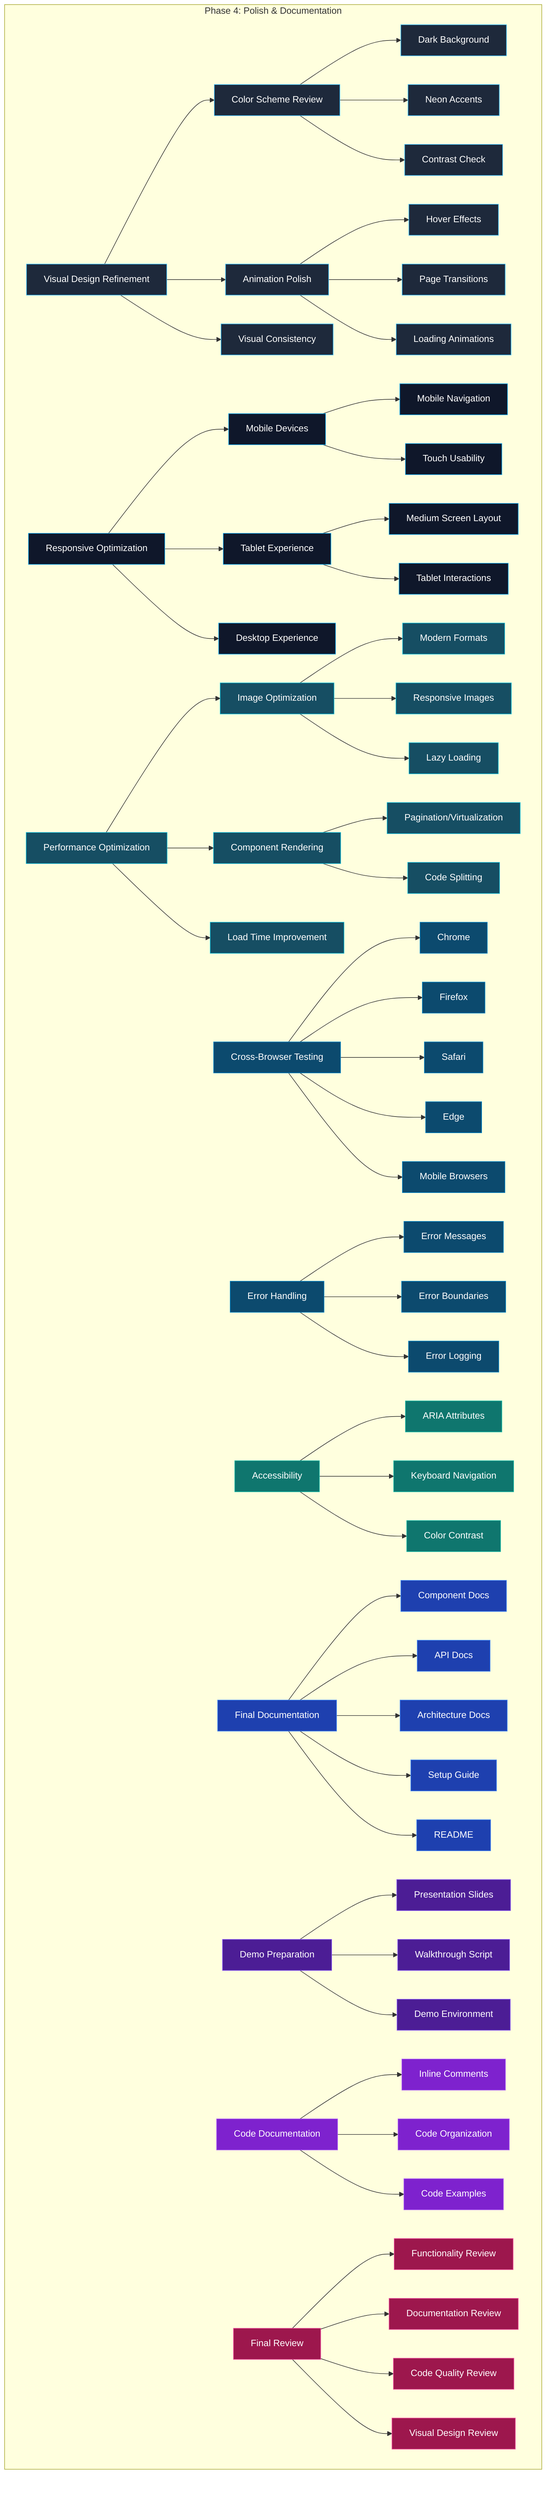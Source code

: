 flowchart TB
    subgraph "Phase 4: Polish & Documentation"
        %% Visual Refinement
        A[Visual Design Refinement] --> B[Color Scheme Review]
        A --> C[Animation Polish]
        A --> D[Visual Consistency]
        B --> B1[Dark Background]
        B --> B2[Neon Accents]
        B --> B3[Contrast Check]
        C --> C1[Hover Effects]
        C --> C2[Page Transitions]
        C --> C3[Loading Animations]
        
        %% Responsive Design
        E[Responsive Optimization] --> F[Mobile Devices]
        E --> G[Tablet Experience]
        E --> H[Desktop Experience]
        F --> F1[Mobile Navigation]
        F --> F2[Touch Usability]
        G --> G1[Medium Screen Layout]
        G --> G2[Tablet Interactions]
        
        %% Performance
        I[Performance Optimization] --> J[Image Optimization]
        I --> K[Component Rendering]
        I --> L[Load Time Improvement]
        J --> J1[Modern Formats]
        J --> J2[Responsive Images]
        J --> J3[Lazy Loading]
        K --> K1[Pagination/Virtualization]
        K --> K2[Code Splitting]
        
        %% Cross-Browser & Errors
        M[Cross-Browser Testing] --> N[Chrome]
        M --> O[Firefox]
        M --> P[Safari]
        M --> Q[Edge]
        M --> R[Mobile Browsers]
        
        S[Error Handling] --> T[Error Messages]
        S --> U[Error Boundaries]
        S --> V[Error Logging]
        
        %% Accessibility
        W[Accessibility] --> X[ARIA Attributes]
        W --> Y[Keyboard Navigation]
        W --> Z[Color Contrast]
        
        %% Documentation
        AA[Final Documentation] --> AB[Component Docs]
        AA --> AC[API Docs]
        AA --> AD[Architecture Docs]
        AA --> AE[Setup Guide]
        AA --> AF[README]
        
        %% Demo Prep
        AG[Demo Preparation] --> AH[Presentation Slides]
        AG --> AI[Walkthrough Script]
        AG --> AJ[Demo Environment]
        
        %% Code Comments
        AK[Code Documentation] --> AL[Inline Comments]
        AK --> AM[Code Organization]
        AK --> AN[Code Examples]
        
        %% Final Review
        AO[Final Review] --> AP[Functionality Review]
        AO --> AQ[Documentation Review]
        AO --> AR[Code Quality Review]
        AO --> AS[Visual Design Review]
    end
    
    %% Styling
    classDef visual fill:#1e293b,color:#fff,stroke:#38bdf8
    classDef responsive fill:#0f172a,color:#fff,stroke:#0ea5e9
    classDef performance fill:#164e63,color:#fff,stroke:#06b6d4
    classDef testing fill:#0c4a6e,color:#fff,stroke:#0284c7
    classDef a11y fill:#0f766e,color:#fff,stroke:#14b8a6
    classDef docs fill:#1e40af,color:#fff,stroke:#3b82f6
    classDef demo fill:#4c1d95,color:#fff,stroke:#8b5cf6
    classDef code fill:#7e22ce,color:#fff,stroke:#a855f7
    classDef review fill:#9d174d,color:#fff,stroke:#ec4899
    
    class A,B,C,D,B1,B2,B3,C1,C2,C3 visual
    class E,F,G,H,F1,F2,G1,G2 responsive
    class I,J,K,L,J1,J2,J3,K1,K2 performance
    class M,N,O,P,Q,R,S,T,U,V testing
    class W,X,Y,Z a11y
    class AA,AB,AC,AD,AE,AF docs
    class AG,AH,AI,AJ demo
    class AK,AL,AM,AN code
    class AO,AP,AQ,AR,AS review